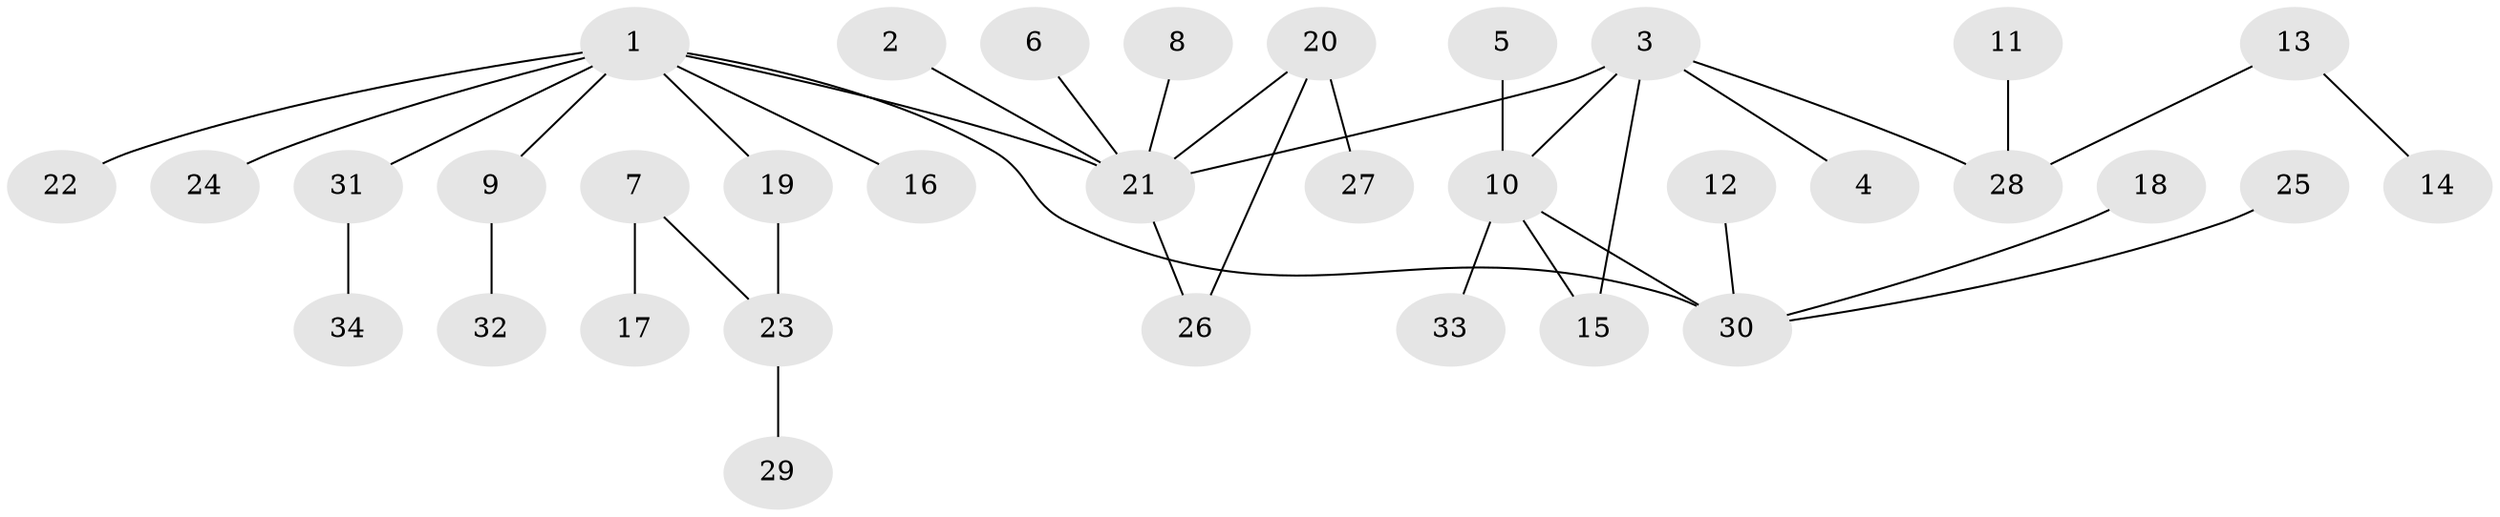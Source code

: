 // original degree distribution, {5: 0.04411764705882353, 3: 0.1323529411764706, 8: 0.014705882352941176, 1: 0.4411764705882353, 2: 0.29411764705882354, 4: 0.07352941176470588}
// Generated by graph-tools (version 1.1) at 2025/25/03/09/25 03:25:26]
// undirected, 34 vertices, 36 edges
graph export_dot {
graph [start="1"]
  node [color=gray90,style=filled];
  1;
  2;
  3;
  4;
  5;
  6;
  7;
  8;
  9;
  10;
  11;
  12;
  13;
  14;
  15;
  16;
  17;
  18;
  19;
  20;
  21;
  22;
  23;
  24;
  25;
  26;
  27;
  28;
  29;
  30;
  31;
  32;
  33;
  34;
  1 -- 9 [weight=1.0];
  1 -- 16 [weight=1.0];
  1 -- 19 [weight=1.0];
  1 -- 21 [weight=1.0];
  1 -- 22 [weight=1.0];
  1 -- 24 [weight=1.0];
  1 -- 30 [weight=1.0];
  1 -- 31 [weight=1.0];
  2 -- 21 [weight=1.0];
  3 -- 4 [weight=1.0];
  3 -- 10 [weight=1.0];
  3 -- 15 [weight=1.0];
  3 -- 21 [weight=1.0];
  3 -- 28 [weight=1.0];
  5 -- 10 [weight=1.0];
  6 -- 21 [weight=1.0];
  7 -- 17 [weight=1.0];
  7 -- 23 [weight=1.0];
  8 -- 21 [weight=1.0];
  9 -- 32 [weight=1.0];
  10 -- 15 [weight=1.0];
  10 -- 30 [weight=1.0];
  10 -- 33 [weight=1.0];
  11 -- 28 [weight=1.0];
  12 -- 30 [weight=1.0];
  13 -- 14 [weight=1.0];
  13 -- 28 [weight=1.0];
  18 -- 30 [weight=1.0];
  19 -- 23 [weight=1.0];
  20 -- 21 [weight=1.0];
  20 -- 26 [weight=1.0];
  20 -- 27 [weight=1.0];
  21 -- 26 [weight=1.0];
  23 -- 29 [weight=1.0];
  25 -- 30 [weight=1.0];
  31 -- 34 [weight=1.0];
}
